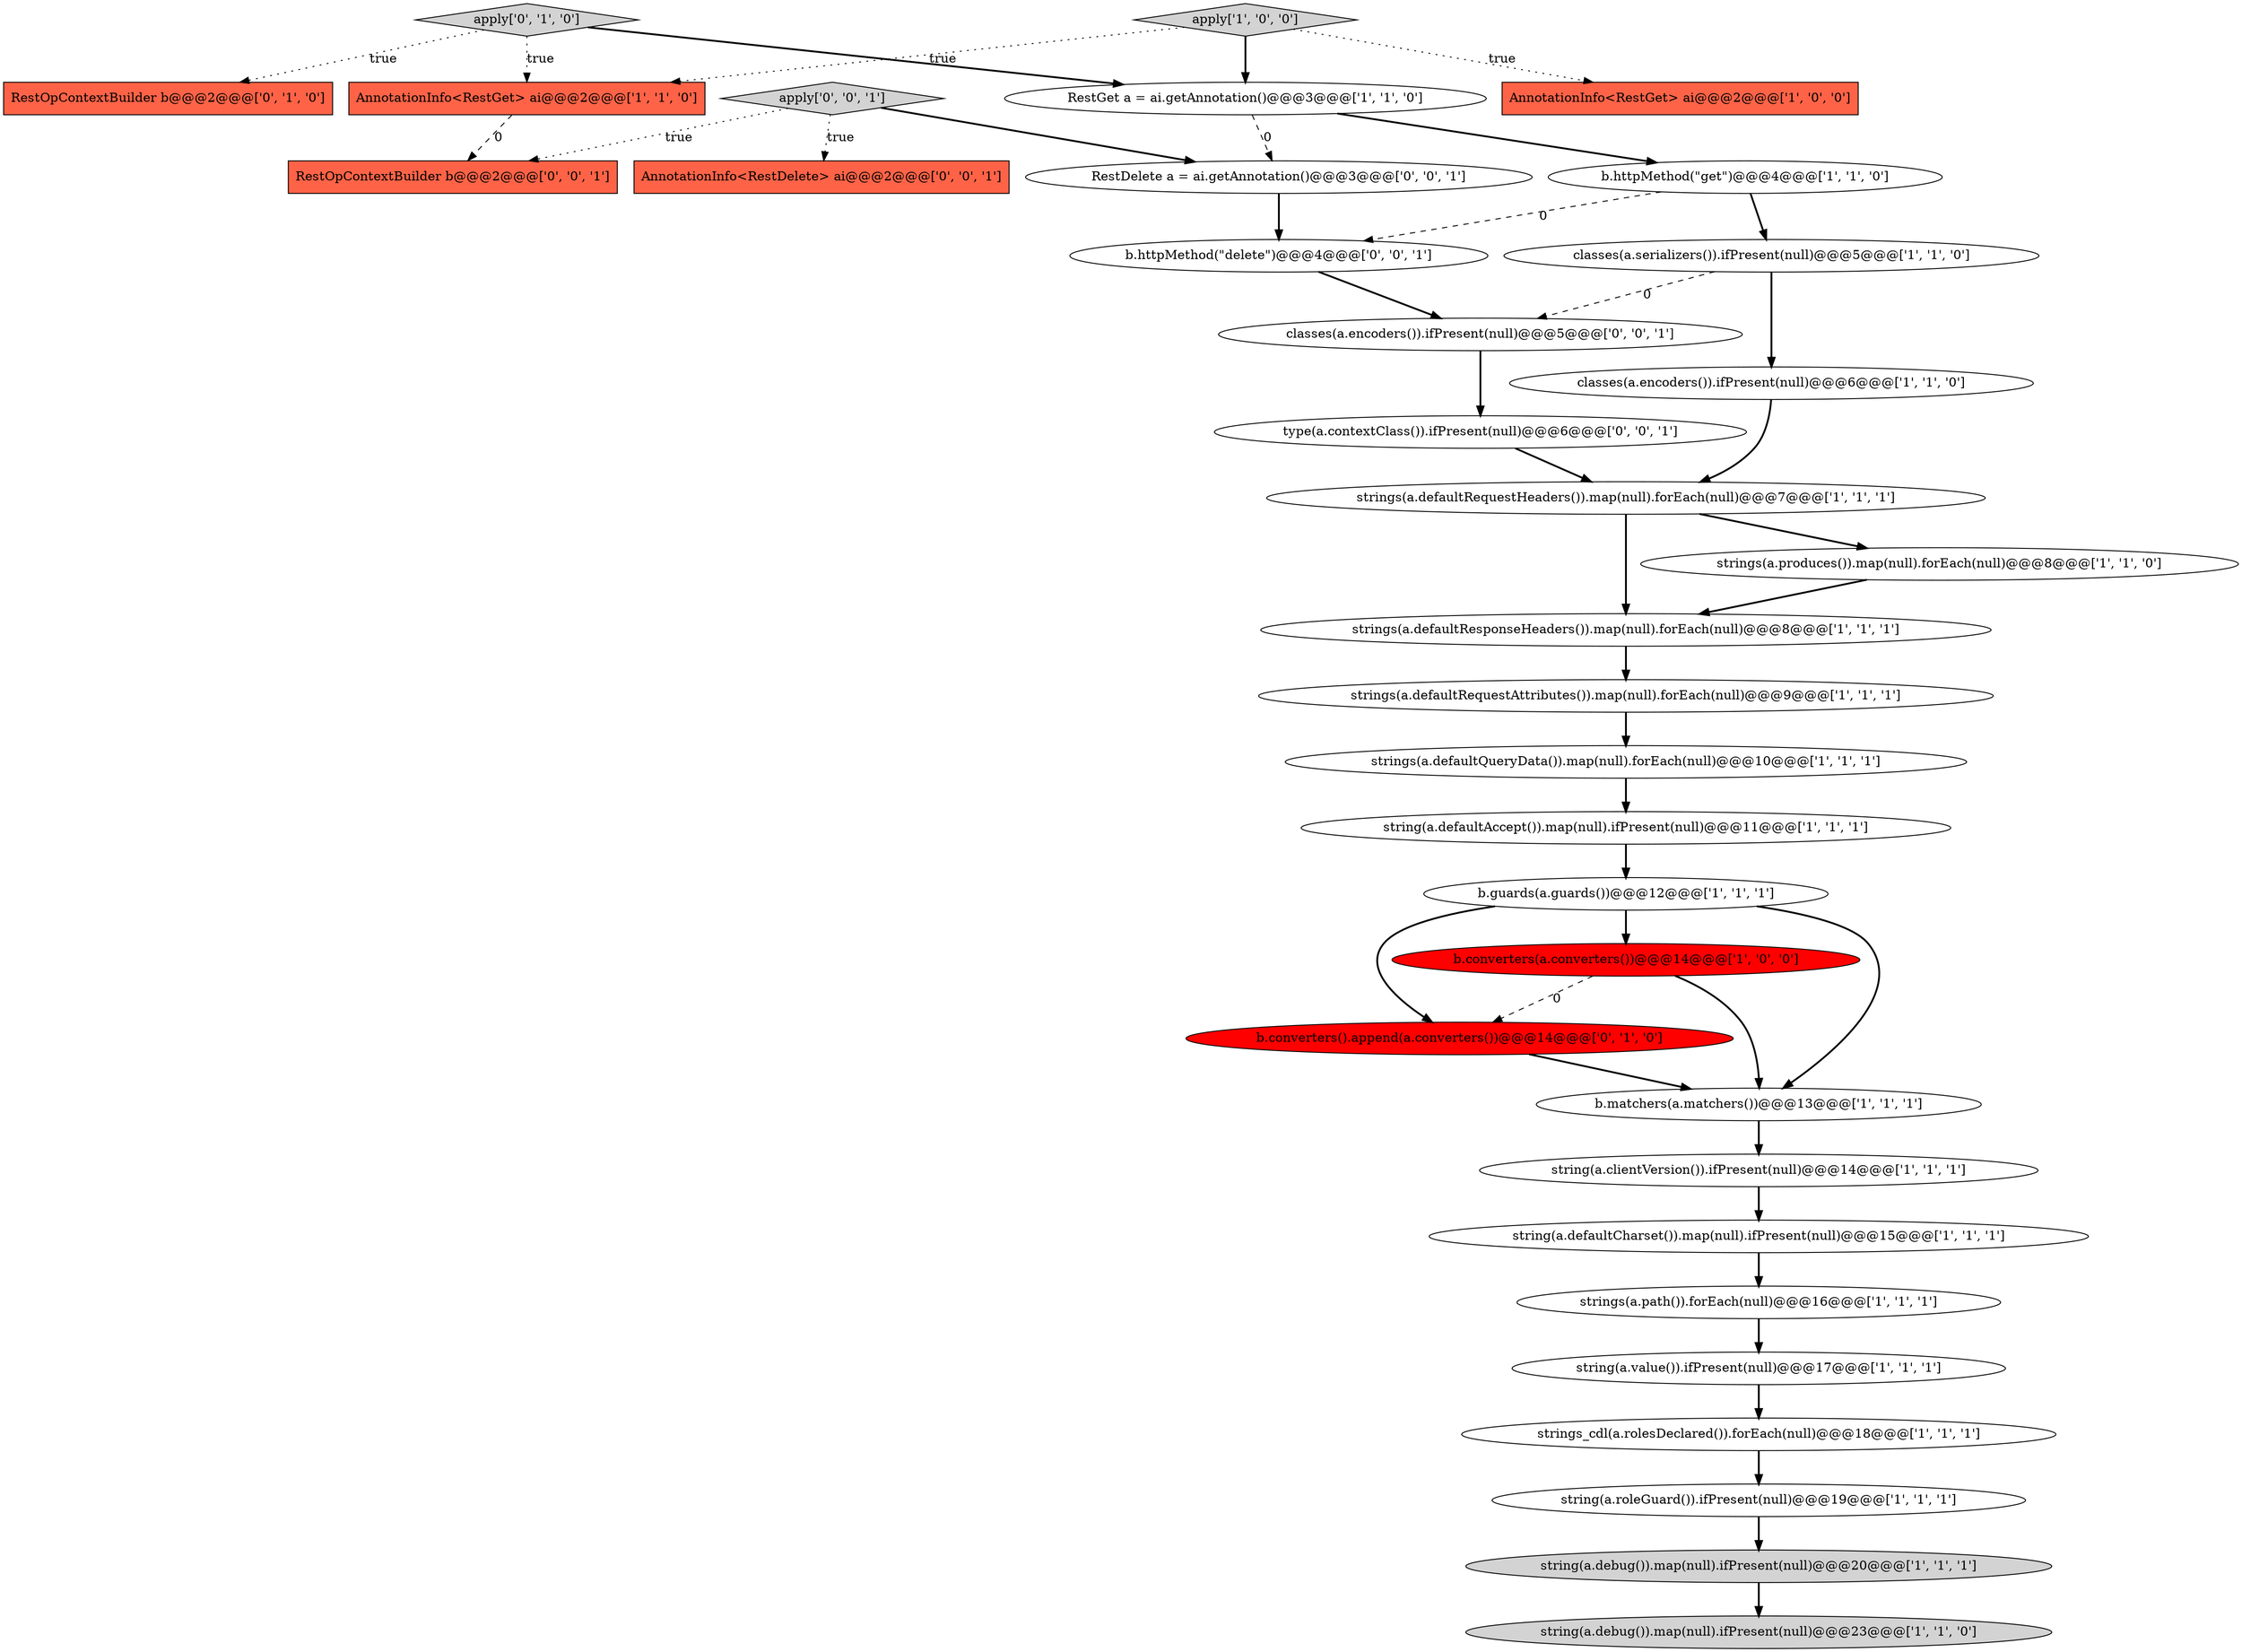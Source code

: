 digraph {
13 [style = filled, label = "string(a.debug()).map(null).ifPresent(null)@@@20@@@['1', '1', '1']", fillcolor = lightgray, shape = ellipse image = "AAA0AAABBB1BBB"];
3 [style = filled, label = "string(a.value()).ifPresent(null)@@@17@@@['1', '1', '1']", fillcolor = white, shape = ellipse image = "AAA0AAABBB1BBB"];
5 [style = filled, label = "string(a.defaultCharset()).map(null).ifPresent(null)@@@15@@@['1', '1', '1']", fillcolor = white, shape = ellipse image = "AAA0AAABBB1BBB"];
17 [style = filled, label = "classes(a.encoders()).ifPresent(null)@@@6@@@['1', '1', '0']", fillcolor = white, shape = ellipse image = "AAA0AAABBB1BBB"];
2 [style = filled, label = "strings(a.path()).forEach(null)@@@16@@@['1', '1', '1']", fillcolor = white, shape = ellipse image = "AAA0AAABBB1BBB"];
14 [style = filled, label = "b.matchers(a.matchers())@@@13@@@['1', '1', '1']", fillcolor = white, shape = ellipse image = "AAA0AAABBB1BBB"];
0 [style = filled, label = "b.httpMethod(\"get\")@@@4@@@['1', '1', '0']", fillcolor = white, shape = ellipse image = "AAA0AAABBB1BBB"];
16 [style = filled, label = "strings(a.defaultRequestHeaders()).map(null).forEach(null)@@@7@@@['1', '1', '1']", fillcolor = white, shape = ellipse image = "AAA0AAABBB1BBB"];
18 [style = filled, label = "RestGet a = ai.getAnnotation()@@@3@@@['1', '1', '0']", fillcolor = white, shape = ellipse image = "AAA0AAABBB1BBB"];
8 [style = filled, label = "strings_cdl(a.rolesDeclared()).forEach(null)@@@18@@@['1', '1', '1']", fillcolor = white, shape = ellipse image = "AAA0AAABBB1BBB"];
10 [style = filled, label = "classes(a.serializers()).ifPresent(null)@@@5@@@['1', '1', '0']", fillcolor = white, shape = ellipse image = "AAA0AAABBB1BBB"];
24 [style = filled, label = "RestOpContextBuilder b@@@2@@@['0', '1', '0']", fillcolor = tomato, shape = box image = "AAA0AAABBB2BBB"];
7 [style = filled, label = "string(a.clientVersion()).ifPresent(null)@@@14@@@['1', '1', '1']", fillcolor = white, shape = ellipse image = "AAA0AAABBB1BBB"];
25 [style = filled, label = "apply['0', '1', '0']", fillcolor = lightgray, shape = diamond image = "AAA0AAABBB2BBB"];
30 [style = filled, label = "RestDelete a = ai.getAnnotation()@@@3@@@['0', '0', '1']", fillcolor = white, shape = ellipse image = "AAA0AAABBB3BBB"];
31 [style = filled, label = "RestOpContextBuilder b@@@2@@@['0', '0', '1']", fillcolor = tomato, shape = box image = "AAA0AAABBB3BBB"];
23 [style = filled, label = "string(a.debug()).map(null).ifPresent(null)@@@23@@@['1', '1', '0']", fillcolor = lightgray, shape = ellipse image = "AAA0AAABBB1BBB"];
22 [style = filled, label = "strings(a.defaultRequestAttributes()).map(null).forEach(null)@@@9@@@['1', '1', '1']", fillcolor = white, shape = ellipse image = "AAA0AAABBB1BBB"];
26 [style = filled, label = "b.converters().append(a.converters())@@@14@@@['0', '1', '0']", fillcolor = red, shape = ellipse image = "AAA1AAABBB2BBB"];
15 [style = filled, label = "string(a.roleGuard()).ifPresent(null)@@@19@@@['1', '1', '1']", fillcolor = white, shape = ellipse image = "AAA0AAABBB1BBB"];
28 [style = filled, label = "AnnotationInfo<RestDelete> ai@@@2@@@['0', '0', '1']", fillcolor = tomato, shape = box image = "AAA0AAABBB3BBB"];
33 [style = filled, label = "apply['0', '0', '1']", fillcolor = lightgray, shape = diamond image = "AAA0AAABBB3BBB"];
11 [style = filled, label = "b.guards(a.guards())@@@12@@@['1', '1', '1']", fillcolor = white, shape = ellipse image = "AAA0AAABBB1BBB"];
32 [style = filled, label = "b.httpMethod(\"delete\")@@@4@@@['0', '0', '1']", fillcolor = white, shape = ellipse image = "AAA0AAABBB3BBB"];
12 [style = filled, label = "strings(a.produces()).map(null).forEach(null)@@@8@@@['1', '1', '0']", fillcolor = white, shape = ellipse image = "AAA0AAABBB1BBB"];
9 [style = filled, label = "apply['1', '0', '0']", fillcolor = lightgray, shape = diamond image = "AAA0AAABBB1BBB"];
20 [style = filled, label = "AnnotationInfo<RestGet> ai@@@2@@@['1', '1', '0']", fillcolor = tomato, shape = box image = "AAA0AAABBB1BBB"];
27 [style = filled, label = "type(a.contextClass()).ifPresent(null)@@@6@@@['0', '0', '1']", fillcolor = white, shape = ellipse image = "AAA0AAABBB3BBB"];
29 [style = filled, label = "classes(a.encoders()).ifPresent(null)@@@5@@@['0', '0', '1']", fillcolor = white, shape = ellipse image = "AAA0AAABBB3BBB"];
1 [style = filled, label = "string(a.defaultAccept()).map(null).ifPresent(null)@@@11@@@['1', '1', '1']", fillcolor = white, shape = ellipse image = "AAA0AAABBB1BBB"];
6 [style = filled, label = "b.converters(a.converters())@@@14@@@['1', '0', '0']", fillcolor = red, shape = ellipse image = "AAA1AAABBB1BBB"];
21 [style = filled, label = "strings(a.defaultResponseHeaders()).map(null).forEach(null)@@@8@@@['1', '1', '1']", fillcolor = white, shape = ellipse image = "AAA0AAABBB1BBB"];
4 [style = filled, label = "AnnotationInfo<RestGet> ai@@@2@@@['1', '0', '0']", fillcolor = tomato, shape = box image = "AAA0AAABBB1BBB"];
19 [style = filled, label = "strings(a.defaultQueryData()).map(null).forEach(null)@@@10@@@['1', '1', '1']", fillcolor = white, shape = ellipse image = "AAA0AAABBB1BBB"];
15->13 [style = bold, label=""];
8->15 [style = bold, label=""];
22->19 [style = bold, label=""];
11->14 [style = bold, label=""];
18->30 [style = dashed, label="0"];
12->21 [style = bold, label=""];
2->3 [style = bold, label=""];
11->6 [style = bold, label=""];
0->32 [style = dashed, label="0"];
33->28 [style = dotted, label="true"];
20->31 [style = dashed, label="0"];
25->18 [style = bold, label=""];
26->14 [style = bold, label=""];
25->24 [style = dotted, label="true"];
30->32 [style = bold, label=""];
10->17 [style = bold, label=""];
27->16 [style = bold, label=""];
10->29 [style = dashed, label="0"];
1->11 [style = bold, label=""];
14->7 [style = bold, label=""];
32->29 [style = bold, label=""];
6->14 [style = bold, label=""];
29->27 [style = bold, label=""];
19->1 [style = bold, label=""];
5->2 [style = bold, label=""];
0->10 [style = bold, label=""];
7->5 [style = bold, label=""];
9->18 [style = bold, label=""];
21->22 [style = bold, label=""];
6->26 [style = dashed, label="0"];
16->21 [style = bold, label=""];
3->8 [style = bold, label=""];
25->20 [style = dotted, label="true"];
9->20 [style = dotted, label="true"];
13->23 [style = bold, label=""];
33->30 [style = bold, label=""];
9->4 [style = dotted, label="true"];
16->12 [style = bold, label=""];
18->0 [style = bold, label=""];
17->16 [style = bold, label=""];
11->26 [style = bold, label=""];
33->31 [style = dotted, label="true"];
}
